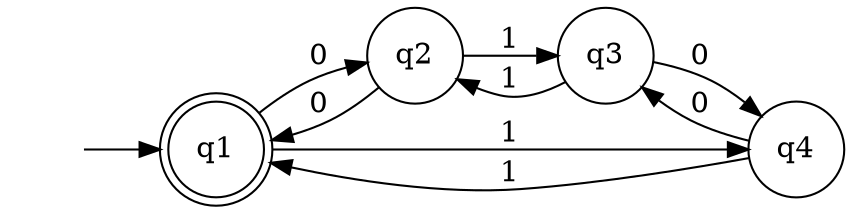 digraph finite_state_machine {
	rankdir=LR size="8,5"
	node [shape=doublecircle]
	q1
	node [shape=circle]
	q1
	q2
	q3
	q4
	q1 -> q2 [label=0]
	q1 -> q4 [label=1]
	q2 -> q1 [label=0]
	q2 -> q3 [label=1]
	q3 -> q4 [label=0]
	q3 -> q2 [label=1]
	q4 -> q3 [label=0]
	q4 -> q1 [label=1]
	node [style=filled]
	node [color=white]
	"" -> q1
}
